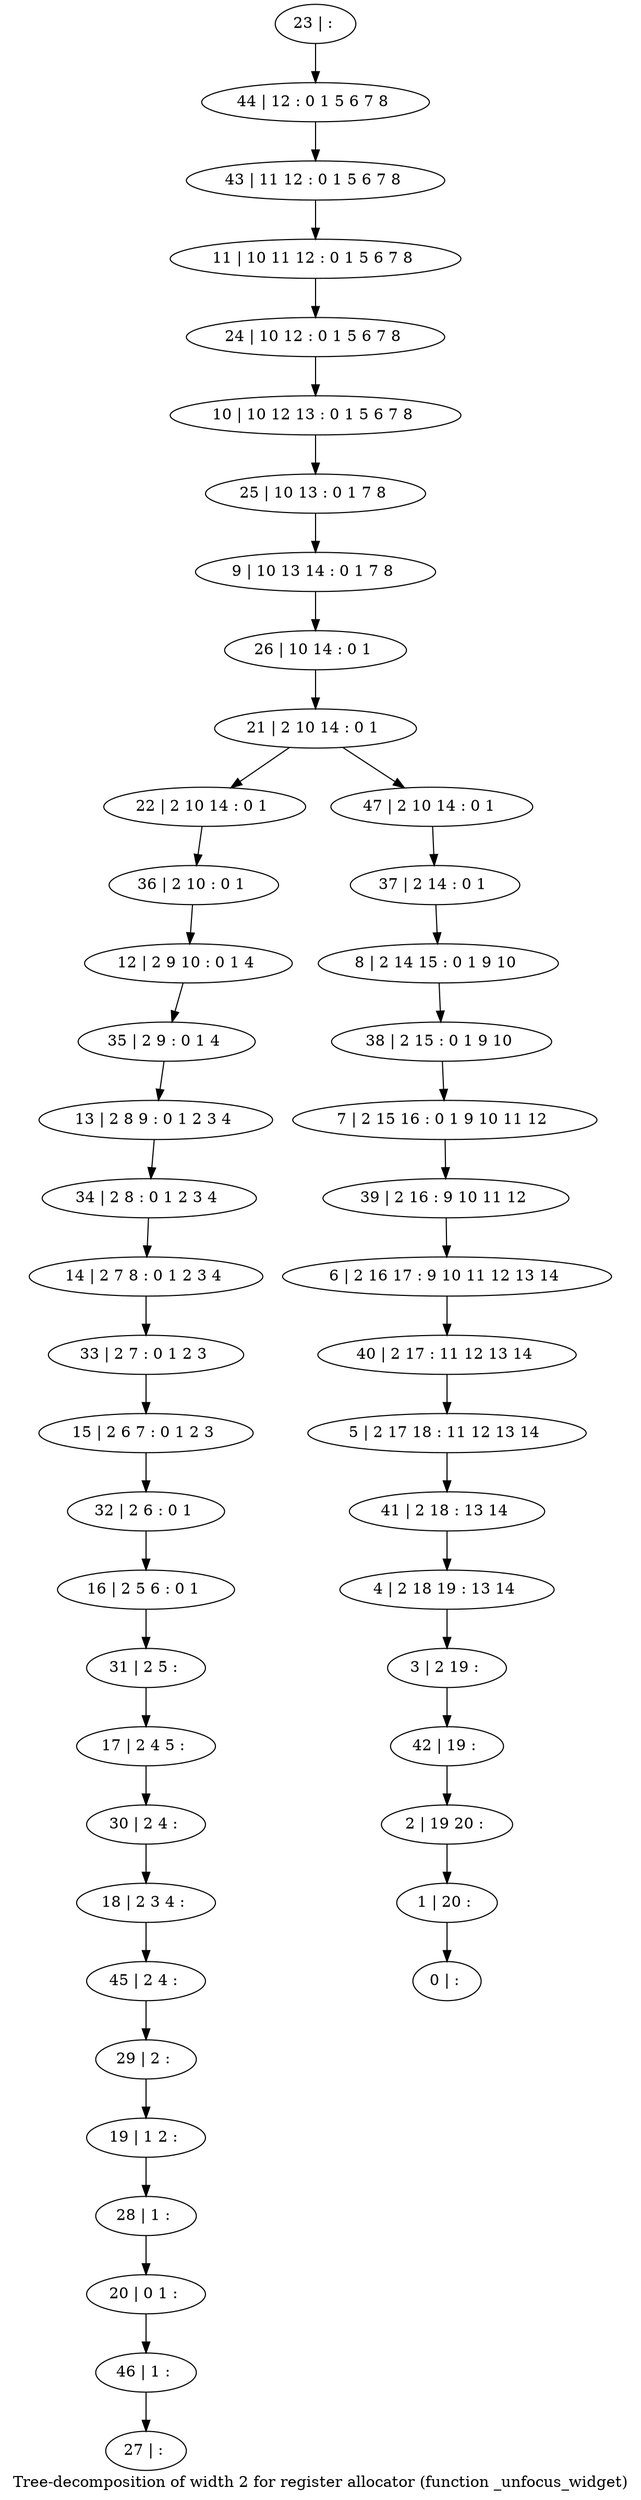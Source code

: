 digraph G {
graph [label="Tree-decomposition of width 2 for register allocator (function _unfocus_widget)"]
0[label="0 | : "];
1[label="1 | 20 : "];
2[label="2 | 19 20 : "];
3[label="3 | 2 19 : "];
4[label="4 | 2 18 19 : 13 14 "];
5[label="5 | 2 17 18 : 11 12 13 14 "];
6[label="6 | 2 16 17 : 9 10 11 12 13 14 "];
7[label="7 | 2 15 16 : 0 1 9 10 11 12 "];
8[label="8 | 2 14 15 : 0 1 9 10 "];
9[label="9 | 10 13 14 : 0 1 7 8 "];
10[label="10 | 10 12 13 : 0 1 5 6 7 8 "];
11[label="11 | 10 11 12 : 0 1 5 6 7 8 "];
12[label="12 | 2 9 10 : 0 1 4 "];
13[label="13 | 2 8 9 : 0 1 2 3 4 "];
14[label="14 | 2 7 8 : 0 1 2 3 4 "];
15[label="15 | 2 6 7 : 0 1 2 3 "];
16[label="16 | 2 5 6 : 0 1 "];
17[label="17 | 2 4 5 : "];
18[label="18 | 2 3 4 : "];
19[label="19 | 1 2 : "];
20[label="20 | 0 1 : "];
21[label="21 | 2 10 14 : 0 1 "];
22[label="22 | 2 10 14 : 0 1 "];
23[label="23 | : "];
24[label="24 | 10 12 : 0 1 5 6 7 8 "];
25[label="25 | 10 13 : 0 1 7 8 "];
26[label="26 | 10 14 : 0 1 "];
27[label="27 | : "];
28[label="28 | 1 : "];
29[label="29 | 2 : "];
30[label="30 | 2 4 : "];
31[label="31 | 2 5 : "];
32[label="32 | 2 6 : 0 1 "];
33[label="33 | 2 7 : 0 1 2 3 "];
34[label="34 | 2 8 : 0 1 2 3 4 "];
35[label="35 | 2 9 : 0 1 4 "];
36[label="36 | 2 10 : 0 1 "];
37[label="37 | 2 14 : 0 1 "];
38[label="38 | 2 15 : 0 1 9 10 "];
39[label="39 | 2 16 : 9 10 11 12 "];
40[label="40 | 2 17 : 11 12 13 14 "];
41[label="41 | 2 18 : 13 14 "];
42[label="42 | 19 : "];
43[label="43 | 11 12 : 0 1 5 6 7 8 "];
44[label="44 | 12 : 0 1 5 6 7 8 "];
45[label="45 | 2 4 : "];
46[label="46 | 1 : "];
47[label="47 | 2 10 14 : 0 1 "];
28->20 ;
19->28 ;
29->19 ;
30->18 ;
17->30 ;
31->17 ;
16->31 ;
32->16 ;
15->32 ;
33->15 ;
14->33 ;
34->14 ;
13->34 ;
35->13 ;
12->35 ;
36->12 ;
22->36 ;
45->29 ;
18->45 ;
46->27 ;
20->46 ;
23->44 ;
44->43 ;
43->11 ;
11->24 ;
24->10 ;
10->25 ;
25->9 ;
9->26 ;
26->21 ;
37->8 ;
8->38 ;
38->7 ;
7->39 ;
39->6 ;
6->40 ;
40->5 ;
5->41 ;
41->4 ;
4->3 ;
3->42 ;
42->2 ;
2->1 ;
1->0 ;
47->37 ;
21->22 ;
21->47 ;
}
